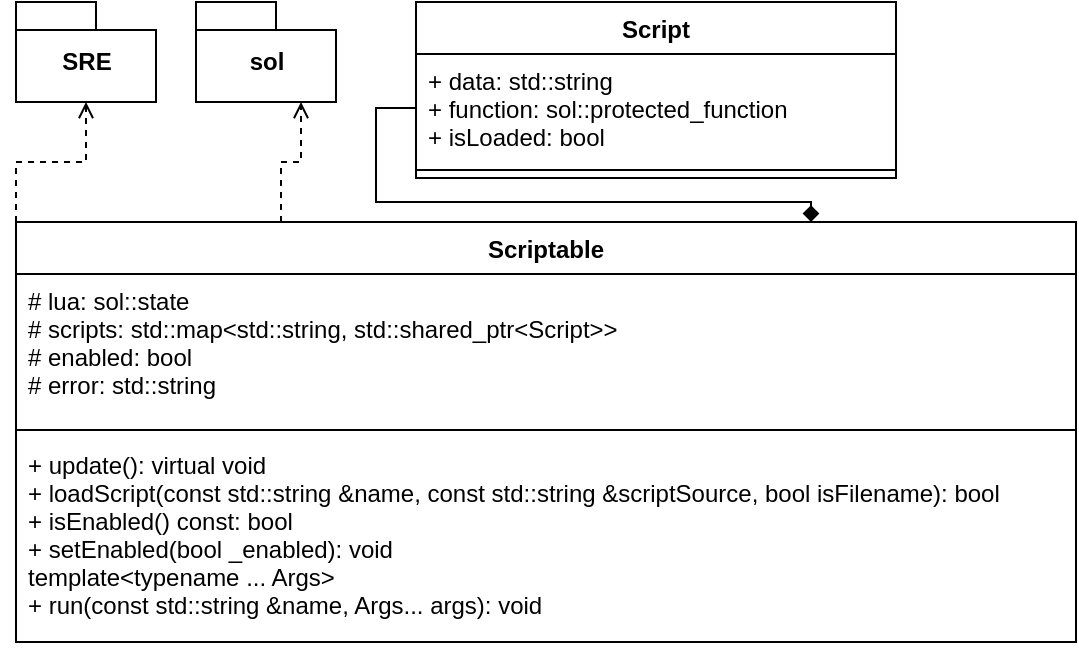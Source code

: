 <mxfile version="14.1.8" type="device"><diagram id="yt_KbYubO627zh1dI7bZ" name="Page-1"><mxGraphModel dx="1086" dy="806" grid="1" gridSize="10" guides="1" tooltips="1" connect="1" arrows="1" fold="1" page="1" pageScale="1" pageWidth="827" pageHeight="1169" math="0" shadow="0"><root><mxCell id="0"/><mxCell id="1" parent="0"/><mxCell id="0is2UqgDnJbwVRTfAAm6-29" style="edgeStyle=orthogonalEdgeStyle;rounded=0;orthogonalLoop=1;jettySize=auto;html=1;exitX=0.25;exitY=0;exitDx=0;exitDy=0;entryX=0.75;entryY=1;entryDx=0;entryDy=0;entryPerimeter=0;dashed=1;endArrow=open;endFill=0;" parent="1" source="0is2UqgDnJbwVRTfAAm6-1" target="0is2UqgDnJbwVRTfAAm6-28" edge="1"><mxGeometry relative="1" as="geometry"/></mxCell><mxCell id="0is2UqgDnJbwVRTfAAm6-36" style="edgeStyle=orthogonalEdgeStyle;rounded=0;orthogonalLoop=1;jettySize=auto;html=1;exitX=0;exitY=0;exitDx=0;exitDy=0;entryX=0.5;entryY=1;entryDx=0;entryDy=0;entryPerimeter=0;endArrow=open;endFill=0;dashed=1;" parent="1" source="0is2UqgDnJbwVRTfAAm6-1" target="0is2UqgDnJbwVRTfAAm6-35" edge="1"><mxGeometry relative="1" as="geometry"/></mxCell><mxCell id="0is2UqgDnJbwVRTfAAm6-1" value="Scriptable" style="swimlane;fontStyle=1;align=center;verticalAlign=top;childLayout=stackLayout;horizontal=1;startSize=26;horizontalStack=0;resizeParent=1;resizeParentMax=0;resizeLast=0;collapsible=1;marginBottom=0;" parent="1" vertex="1"><mxGeometry x="60" y="230" width="530" height="210" as="geometry"/></mxCell><mxCell id="0is2UqgDnJbwVRTfAAm6-2" value="# lua: sol::state&#10;# scripts: std::map&lt;std::string, std::shared_ptr&lt;Script&gt;&gt;&#10;# enabled: bool &#10;# error: std::string " style="text;strokeColor=none;fillColor=none;align=left;verticalAlign=top;spacingLeft=4;spacingRight=4;overflow=hidden;rotatable=0;points=[[0,0.5],[1,0.5]];portConstraint=eastwest;" parent="0is2UqgDnJbwVRTfAAm6-1" vertex="1"><mxGeometry y="26" width="530" height="74" as="geometry"/></mxCell><mxCell id="0is2UqgDnJbwVRTfAAm6-3" value="" style="line;strokeWidth=1;fillColor=none;align=left;verticalAlign=middle;spacingTop=-1;spacingLeft=3;spacingRight=3;rotatable=0;labelPosition=right;points=[];portConstraint=eastwest;" parent="0is2UqgDnJbwVRTfAAm6-1" vertex="1"><mxGeometry y="100" width="530" height="8" as="geometry"/></mxCell><mxCell id="0is2UqgDnJbwVRTfAAm6-4" value="+ update(): virtual void &#10;+ loadScript(const std::string &amp;name, const std::string &amp;scriptSource, bool isFilename): bool&#10;+ isEnabled() const: bool &#10;+ setEnabled(bool _enabled): void&#10;template&lt;typename ... Args&gt;&#10;+ run(const std::string &amp;name, Args... args): void " style="text;strokeColor=none;fillColor=none;align=left;verticalAlign=top;spacingLeft=4;spacingRight=4;overflow=hidden;rotatable=0;points=[[0,0.5],[1,0.5]];portConstraint=eastwest;fontStyle=0" parent="0is2UqgDnJbwVRTfAAm6-1" vertex="1"><mxGeometry y="108" width="530" height="102" as="geometry"/></mxCell><mxCell id="0is2UqgDnJbwVRTfAAm6-28" value="sol" style="shape=folder;fontStyle=1;spacingTop=10;tabWidth=40;tabHeight=14;tabPosition=left;html=1;" parent="1" vertex="1"><mxGeometry x="150" y="120" width="70" height="50" as="geometry"/></mxCell><mxCell id="0is2UqgDnJbwVRTfAAm6-34" style="edgeStyle=orthogonalEdgeStyle;rounded=0;orthogonalLoop=1;jettySize=auto;html=1;exitX=0;exitY=0.5;exitDx=0;exitDy=0;entryX=0.75;entryY=0;entryDx=0;entryDy=0;endArrow=diamond;endFill=1;" parent="1" source="0is2UqgDnJbwVRTfAAm6-31" target="0is2UqgDnJbwVRTfAAm6-1" edge="1"><mxGeometry relative="1" as="geometry"/></mxCell><mxCell id="0is2UqgDnJbwVRTfAAm6-30" value="Script" style="swimlane;fontStyle=1;align=center;verticalAlign=top;childLayout=stackLayout;horizontal=1;startSize=26;horizontalStack=0;resizeParent=1;resizeParentMax=0;resizeLast=0;collapsible=1;marginBottom=0;" parent="1" vertex="1"><mxGeometry x="260" y="120" width="240" height="88" as="geometry"/></mxCell><mxCell id="0is2UqgDnJbwVRTfAAm6-31" value="+ data: std::string&#10;+ function: sol::protected_function &#10;+ isLoaded: bool " style="text;strokeColor=none;fillColor=none;align=left;verticalAlign=top;spacingLeft=4;spacingRight=4;overflow=hidden;rotatable=0;points=[[0,0.5],[1,0.5]];portConstraint=eastwest;" parent="0is2UqgDnJbwVRTfAAm6-30" vertex="1"><mxGeometry y="26" width="240" height="54" as="geometry"/></mxCell><mxCell id="0is2UqgDnJbwVRTfAAm6-32" value="" style="line;strokeWidth=1;fillColor=none;align=left;verticalAlign=middle;spacingTop=-1;spacingLeft=3;spacingRight=3;rotatable=0;labelPosition=right;points=[];portConstraint=eastwest;" parent="0is2UqgDnJbwVRTfAAm6-30" vertex="1"><mxGeometry y="80" width="240" height="8" as="geometry"/></mxCell><mxCell id="0is2UqgDnJbwVRTfAAm6-35" value="SRE" style="shape=folder;fontStyle=1;spacingTop=10;tabWidth=40;tabHeight=14;tabPosition=left;html=1;" parent="1" vertex="1"><mxGeometry x="60" y="120" width="70" height="50" as="geometry"/></mxCell></root></mxGraphModel></diagram></mxfile>